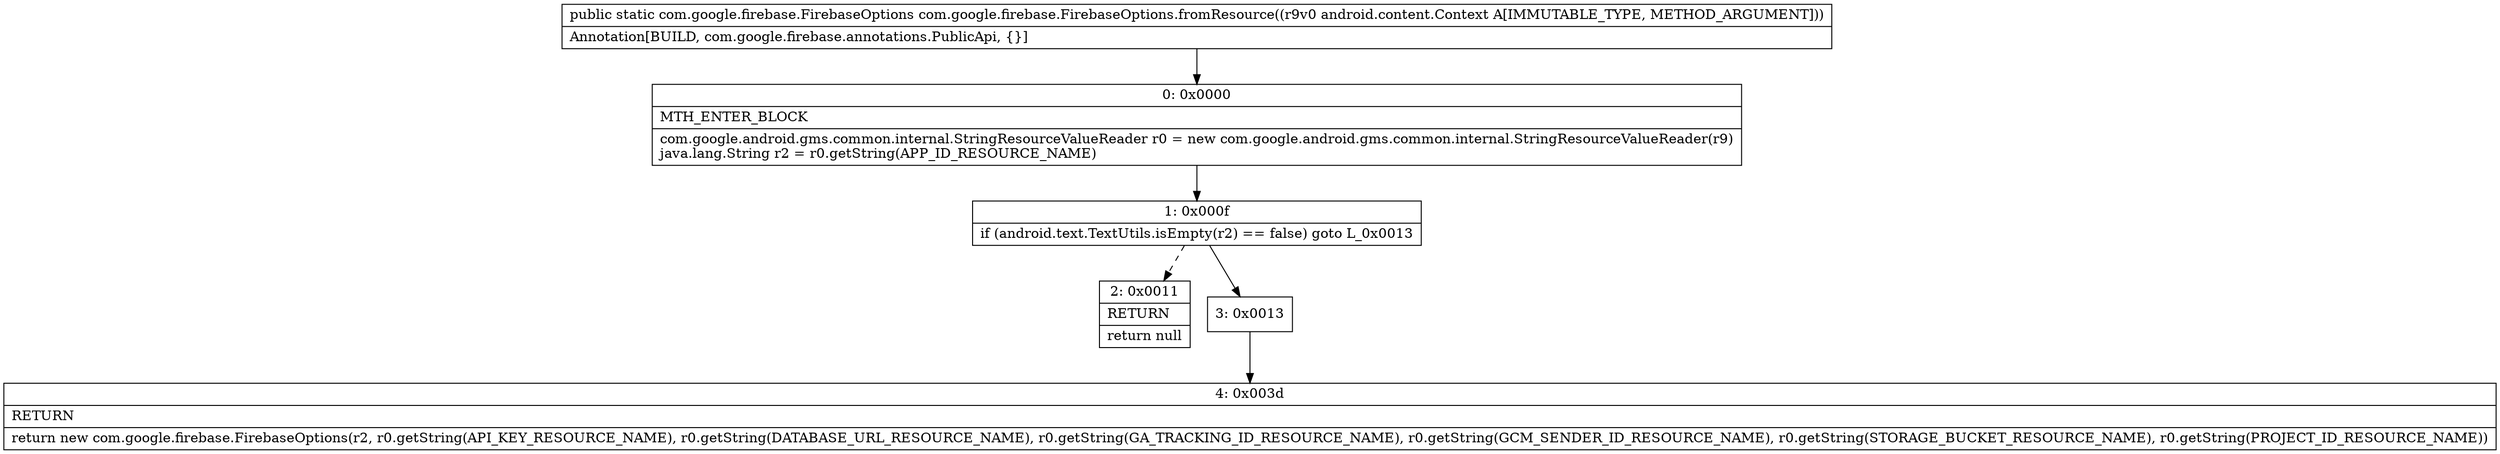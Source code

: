 digraph "CFG forcom.google.firebase.FirebaseOptions.fromResource(Landroid\/content\/Context;)Lcom\/google\/firebase\/FirebaseOptions;" {
Node_0 [shape=record,label="{0\:\ 0x0000|MTH_ENTER_BLOCK\l|com.google.android.gms.common.internal.StringResourceValueReader r0 = new com.google.android.gms.common.internal.StringResourceValueReader(r9)\ljava.lang.String r2 = r0.getString(APP_ID_RESOURCE_NAME)\l}"];
Node_1 [shape=record,label="{1\:\ 0x000f|if (android.text.TextUtils.isEmpty(r2) == false) goto L_0x0013\l}"];
Node_2 [shape=record,label="{2\:\ 0x0011|RETURN\l|return null\l}"];
Node_3 [shape=record,label="{3\:\ 0x0013}"];
Node_4 [shape=record,label="{4\:\ 0x003d|RETURN\l|return new com.google.firebase.FirebaseOptions(r2, r0.getString(API_KEY_RESOURCE_NAME), r0.getString(DATABASE_URL_RESOURCE_NAME), r0.getString(GA_TRACKING_ID_RESOURCE_NAME), r0.getString(GCM_SENDER_ID_RESOURCE_NAME), r0.getString(STORAGE_BUCKET_RESOURCE_NAME), r0.getString(PROJECT_ID_RESOURCE_NAME))\l}"];
MethodNode[shape=record,label="{public static com.google.firebase.FirebaseOptions com.google.firebase.FirebaseOptions.fromResource((r9v0 android.content.Context A[IMMUTABLE_TYPE, METHOD_ARGUMENT]))  | Annotation[BUILD, com.google.firebase.annotations.PublicApi, \{\}]\l}"];
MethodNode -> Node_0;
Node_0 -> Node_1;
Node_1 -> Node_2[style=dashed];
Node_1 -> Node_3;
Node_3 -> Node_4;
}

